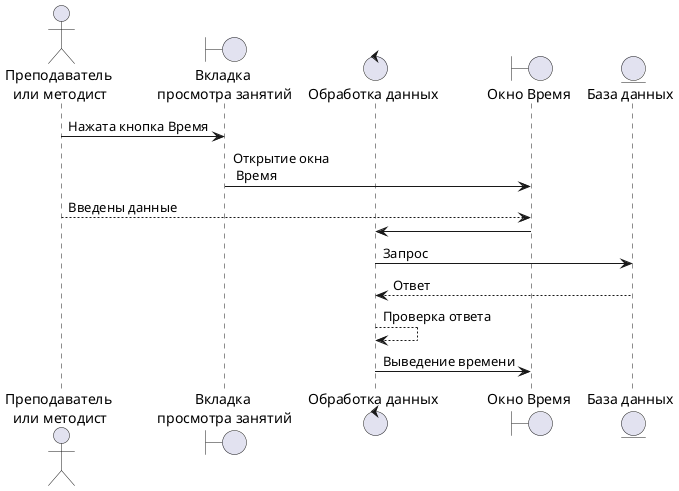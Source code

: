@startuml PoVivedenieVremeniTeacher.wsd

actor "Преподаватель\n или методист" as pl

boundary "Вкладка\n просмотра занятий" as bo

control "Обработка данных" as co2

boundary "Окно Время" as bo1

entity "База данных" as en1

pl -> bo: Нажата кнопка Время

bo -> bo1: Открытие окна\n Время

pl --> bo1: Введены данные

bo1 -> co2

co2 -> en1 : Запрос

en1 --> co2 : Ответ

co2 --> co2 : Проверка ответа

co2 -> bo1: Выведение времени

@enduml